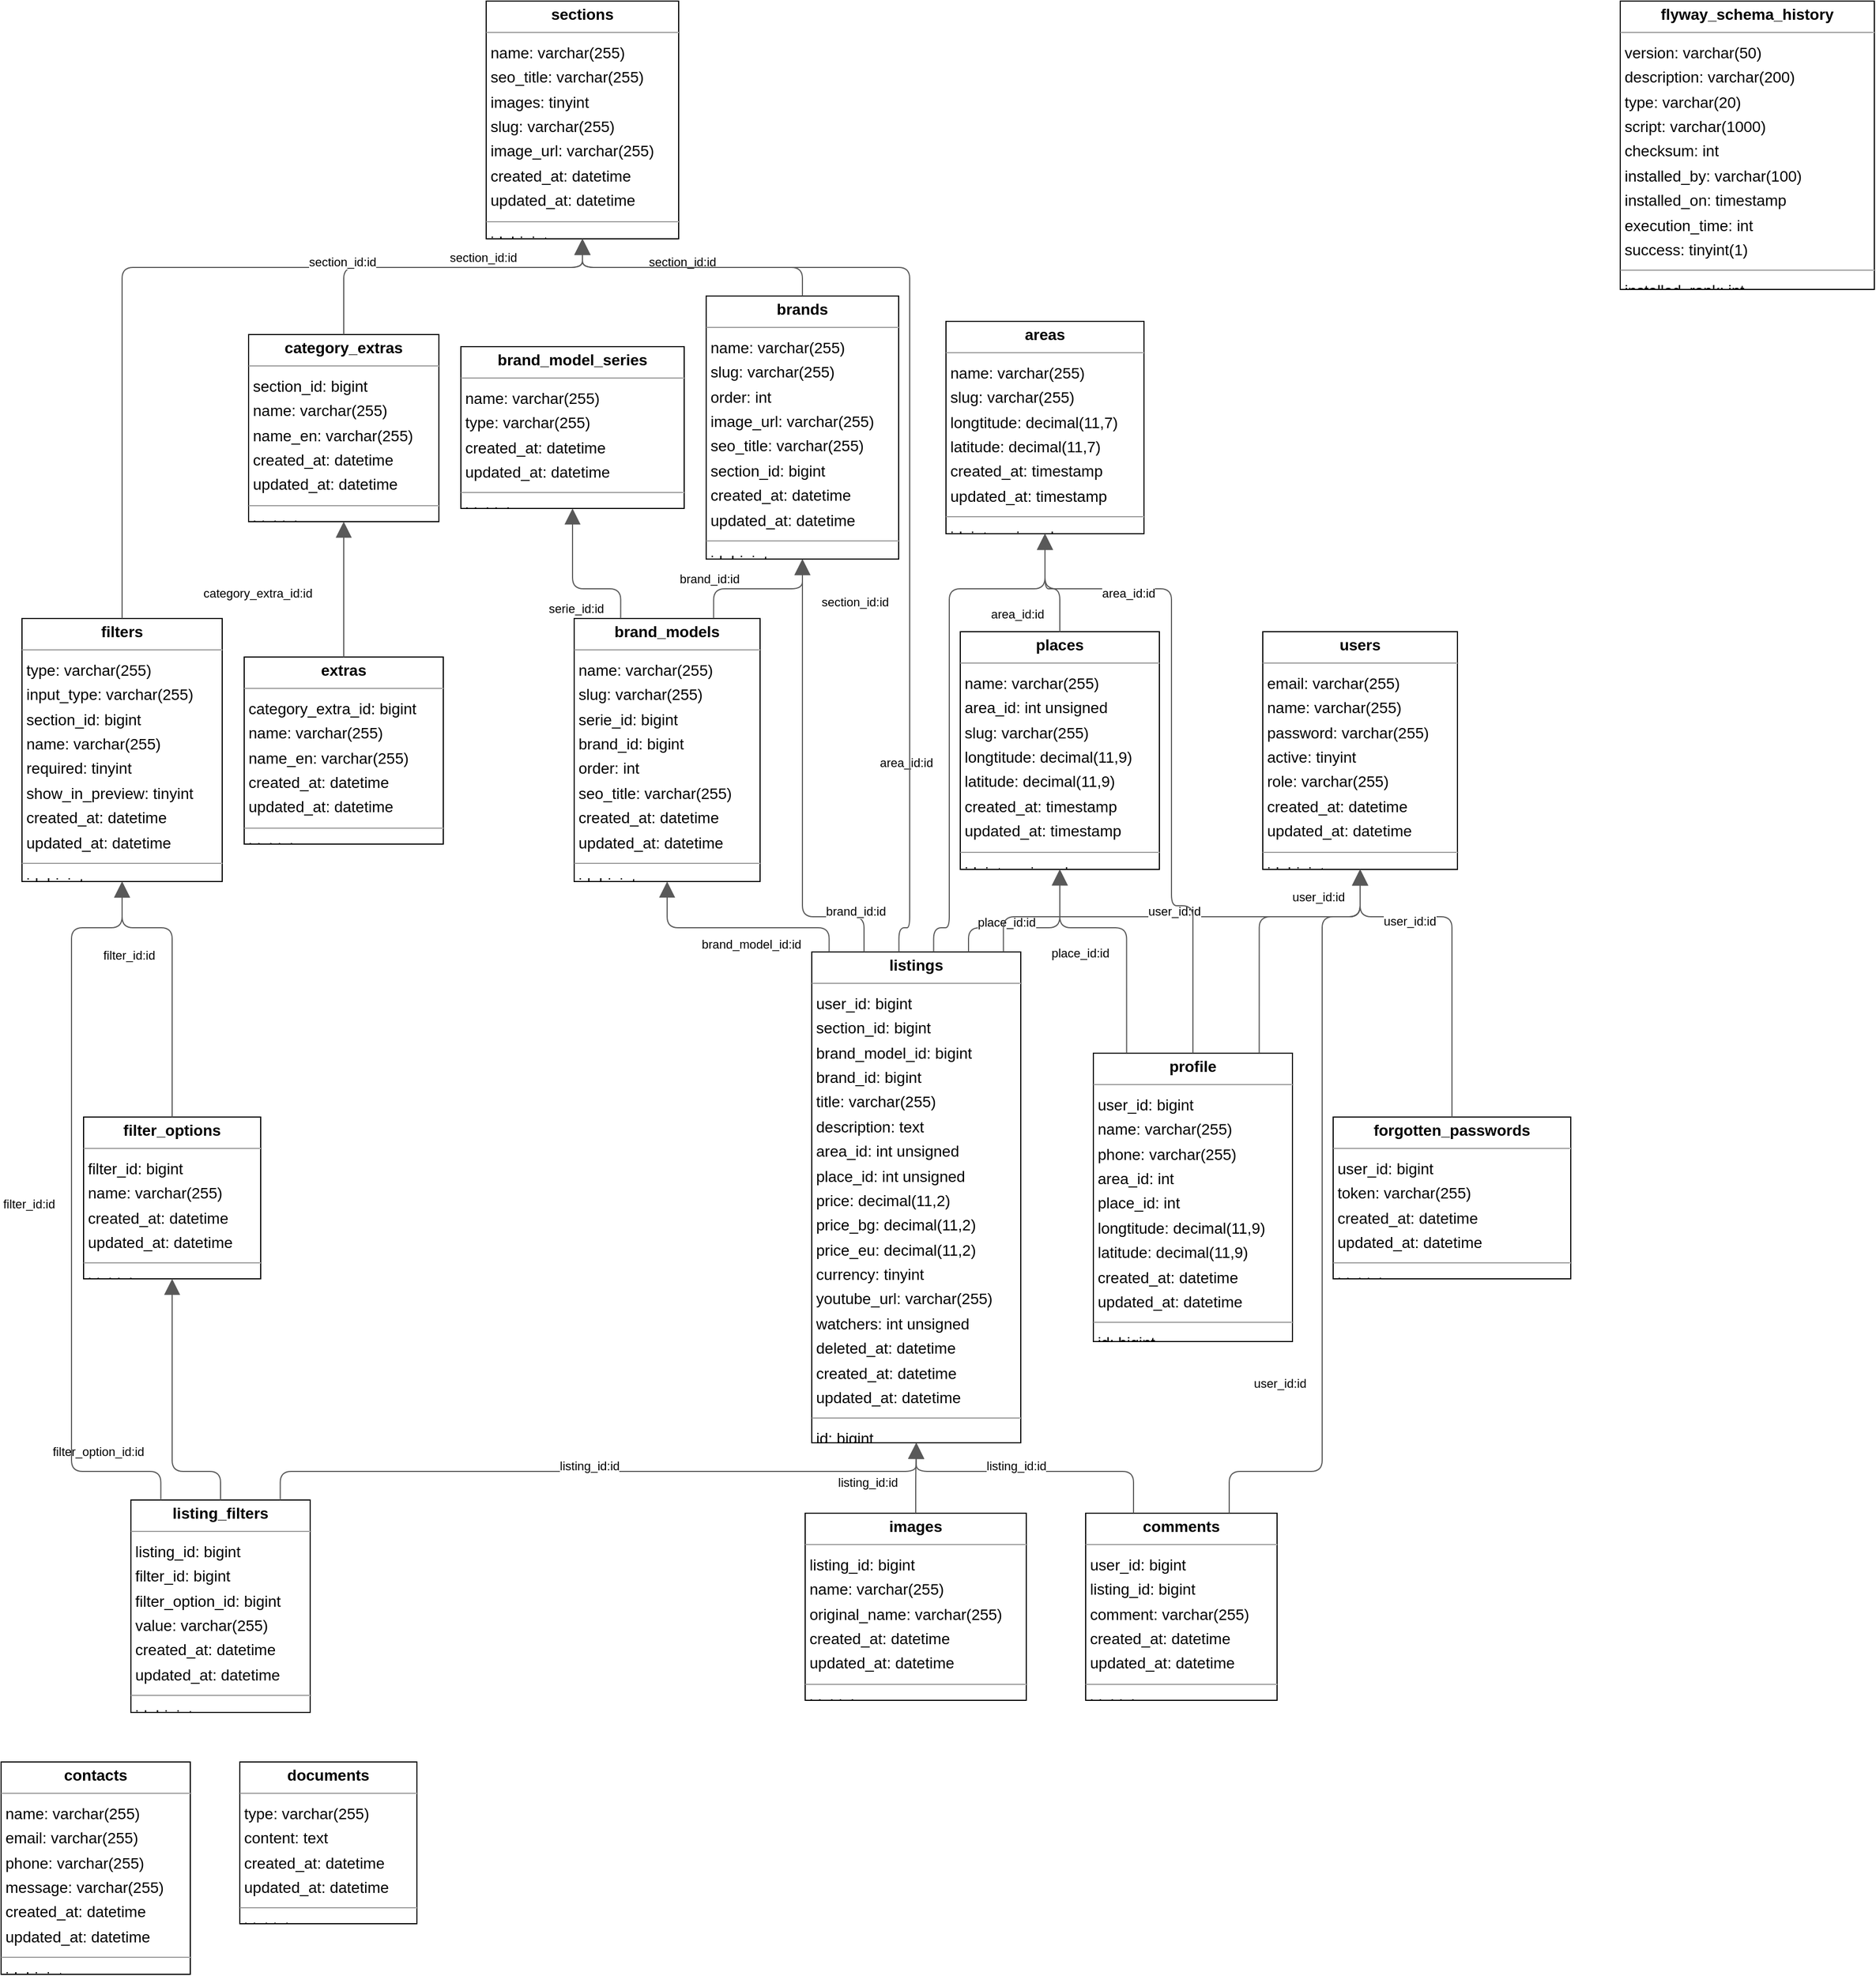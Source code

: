 <mxGraphModel dx="0" dy="0" grid="1" gridSize="10" guides="1" tooltips="1" connect="1" arrows="1" fold="1" page="0" pageScale="1" background="none" math="0" shadow="0">
  <root>
    <mxCell id="0" />
    <mxCell id="1" parent="0" />
    <mxCell id="node10" parent="1" vertex="1" value="&lt;p style=&quot;margin:0px;margin-top:4px;text-align:center;&quot;&gt;&lt;b&gt;areas&lt;/b&gt;&lt;/p&gt;&lt;hr size=&quot;1&quot;/&gt;&lt;p style=&quot;margin:0 0 0 4px;line-height:1.6;&quot;&gt; name: varchar(255)&lt;br/&gt; slug: varchar(255)&lt;br/&gt; longtitude: decimal(11,7)&lt;br/&gt; latitude: decimal(11,7)&lt;br/&gt; created_at: timestamp&lt;br/&gt; updated_at: timestamp&lt;/p&gt;&lt;hr size=&quot;1&quot;/&gt;&lt;p style=&quot;margin:0 0 0 4px;line-height:1.6;&quot;&gt; id: int unsigned&lt;/p&gt;" style="verticalAlign=top;align=left;overflow=fill;fontSize=14;fontFamily=Helvetica;html=1;rounded=0;shadow=0;comic=0;labelBackgroundColor=none;strokeWidth=1;">
      <mxGeometry x="743" y="68" width="180" height="193" as="geometry" />
    </mxCell>
    <mxCell id="node19" parent="1" vertex="1" value="&lt;p style=&quot;margin:0px;margin-top:4px;text-align:center;&quot;&gt;&lt;b&gt;brand_model_series&lt;/b&gt;&lt;/p&gt;&lt;hr size=&quot;1&quot;/&gt;&lt;p style=&quot;margin:0 0 0 4px;line-height:1.6;&quot;&gt; name: varchar(255)&lt;br/&gt; type: varchar(255)&lt;br/&gt; created_at: datetime&lt;br/&gt; updated_at: datetime&lt;/p&gt;&lt;hr size=&quot;1&quot;/&gt;&lt;p style=&quot;margin:0 0 0 4px;line-height:1.6;&quot;&gt; id: bigint&lt;/p&gt;" style="verticalAlign=top;align=left;overflow=fill;fontSize=14;fontFamily=Helvetica;html=1;rounded=0;shadow=0;comic=0;labelBackgroundColor=none;strokeWidth=1;">
      <mxGeometry x="302" y="91" width="203" height="147" as="geometry" />
    </mxCell>
    <mxCell id="node9" parent="1" vertex="1" value="&lt;p style=&quot;margin:0px;margin-top:4px;text-align:center;&quot;&gt;&lt;b&gt;brand_models&lt;/b&gt;&lt;/p&gt;&lt;hr size=&quot;1&quot;/&gt;&lt;p style=&quot;margin:0 0 0 4px;line-height:1.6;&quot;&gt; name: varchar(255)&lt;br/&gt; slug: varchar(255)&lt;br/&gt; serie_id: bigint&lt;br/&gt; brand_id: bigint&lt;br/&gt; order: int&lt;br/&gt; seo_title: varchar(255)&lt;br/&gt; created_at: datetime&lt;br/&gt; updated_at: datetime&lt;/p&gt;&lt;hr size=&quot;1&quot;/&gt;&lt;p style=&quot;margin:0 0 0 4px;line-height:1.6;&quot;&gt; id: bigint&lt;/p&gt;" style="verticalAlign=top;align=left;overflow=fill;fontSize=14;fontFamily=Helvetica;html=1;rounded=0;shadow=0;comic=0;labelBackgroundColor=none;strokeWidth=1;">
      <mxGeometry x="405" y="338" width="169" height="239" as="geometry" />
    </mxCell>
    <mxCell id="node5" parent="1" vertex="1" value="&lt;p style=&quot;margin:0px;margin-top:4px;text-align:center;&quot;&gt;&lt;b&gt;brands&lt;/b&gt;&lt;/p&gt;&lt;hr size=&quot;1&quot;/&gt;&lt;p style=&quot;margin:0 0 0 4px;line-height:1.6;&quot;&gt; name: varchar(255)&lt;br/&gt; slug: varchar(255)&lt;br/&gt; order: int&lt;br/&gt; image_url: varchar(255)&lt;br/&gt; seo_title: varchar(255)&lt;br/&gt; section_id: bigint&lt;br/&gt; created_at: datetime&lt;br/&gt; updated_at: datetime&lt;/p&gt;&lt;hr size=&quot;1&quot;/&gt;&lt;p style=&quot;margin:0 0 0 4px;line-height:1.6;&quot;&gt; id: bigint&lt;/p&gt;" style="verticalAlign=top;align=left;overflow=fill;fontSize=14;fontFamily=Helvetica;html=1;rounded=0;shadow=0;comic=0;labelBackgroundColor=none;strokeWidth=1;">
      <mxGeometry x="525" y="45" width="175" height="239" as="geometry" />
    </mxCell>
    <mxCell id="node4" parent="1" vertex="1" value="&lt;p style=&quot;margin:0px;margin-top:4px;text-align:center;&quot;&gt;&lt;b&gt;category_extras&lt;/b&gt;&lt;/p&gt;&lt;hr size=&quot;1&quot;/&gt;&lt;p style=&quot;margin:0 0 0 4px;line-height:1.6;&quot;&gt; section_id: bigint&lt;br/&gt; name: varchar(255)&lt;br/&gt; name_en: varchar(255)&lt;br/&gt; created_at: datetime&lt;br/&gt; updated_at: datetime&lt;/p&gt;&lt;hr size=&quot;1&quot;/&gt;&lt;p style=&quot;margin:0 0 0 4px;line-height:1.6;&quot;&gt; id: bigint&lt;/p&gt;" style="verticalAlign=top;align=left;overflow=fill;fontSize=14;fontFamily=Helvetica;html=1;rounded=0;shadow=0;comic=0;labelBackgroundColor=none;strokeWidth=1;">
      <mxGeometry x="109" y="80" width="173" height="170" as="geometry" />
    </mxCell>
    <mxCell id="node11" parent="1" vertex="1" value="&lt;p style=&quot;margin:0px;margin-top:4px;text-align:center;&quot;&gt;&lt;b&gt;comments&lt;/b&gt;&lt;/p&gt;&lt;hr size=&quot;1&quot;/&gt;&lt;p style=&quot;margin:0 0 0 4px;line-height:1.6;&quot;&gt; user_id: bigint&lt;br/&gt; listing_id: bigint&lt;br/&gt; comment: varchar(255)&lt;br/&gt; created_at: datetime&lt;br/&gt; updated_at: datetime&lt;/p&gt;&lt;hr size=&quot;1&quot;/&gt;&lt;p style=&quot;margin:0 0 0 4px;line-height:1.6;&quot;&gt; id: bigint&lt;/p&gt;" style="verticalAlign=top;align=left;overflow=fill;fontSize=14;fontFamily=Helvetica;html=1;rounded=0;shadow=0;comic=0;labelBackgroundColor=none;strokeWidth=1;">
      <mxGeometry x="870" y="1151" width="174" height="170" as="geometry" />
    </mxCell>
    <mxCell id="node0" parent="1" vertex="1" value="&lt;p style=&quot;margin:0px;margin-top:4px;text-align:center;&quot;&gt;&lt;b&gt;contacts&lt;/b&gt;&lt;/p&gt;&lt;hr size=&quot;1&quot;/&gt;&lt;p style=&quot;margin:0 0 0 4px;line-height:1.6;&quot;&gt; name: varchar(255)&lt;br/&gt; email: varchar(255)&lt;br/&gt; phone: varchar(255)&lt;br/&gt; message: varchar(255)&lt;br/&gt; created_at: datetime&lt;br/&gt; updated_at: datetime&lt;/p&gt;&lt;hr size=&quot;1&quot;/&gt;&lt;p style=&quot;margin:0 0 0 4px;line-height:1.6;&quot;&gt; id: bigint&lt;/p&gt;" style="verticalAlign=top;align=left;overflow=fill;fontSize=14;fontFamily=Helvetica;html=1;rounded=0;shadow=0;comic=0;labelBackgroundColor=none;strokeWidth=1;">
      <mxGeometry x="-116" y="1377" width="172" height="193" as="geometry" />
    </mxCell>
    <mxCell id="node7" parent="1" vertex="1" value="&lt;p style=&quot;margin:0px;margin-top:4px;text-align:center;&quot;&gt;&lt;b&gt;documents&lt;/b&gt;&lt;/p&gt;&lt;hr size=&quot;1&quot;/&gt;&lt;p style=&quot;margin:0 0 0 4px;line-height:1.6;&quot;&gt; type: varchar(255)&lt;br/&gt; content: text&lt;br/&gt; created_at: datetime&lt;br/&gt; updated_at: datetime&lt;/p&gt;&lt;hr size=&quot;1&quot;/&gt;&lt;p style=&quot;margin:0 0 0 4px;line-height:1.6;&quot;&gt; id: bigint&lt;/p&gt;" style="verticalAlign=top;align=left;overflow=fill;fontSize=14;fontFamily=Helvetica;html=1;rounded=0;shadow=0;comic=0;labelBackgroundColor=none;strokeWidth=1;">
      <mxGeometry x="101" y="1377" width="161" height="147" as="geometry" />
    </mxCell>
    <mxCell id="node14" parent="1" vertex="1" value="&lt;p style=&quot;margin:0px;margin-top:4px;text-align:center;&quot;&gt;&lt;b&gt;extras&lt;/b&gt;&lt;/p&gt;&lt;hr size=&quot;1&quot;/&gt;&lt;p style=&quot;margin:0 0 0 4px;line-height:1.6;&quot;&gt; category_extra_id: bigint&lt;br/&gt; name: varchar(255)&lt;br/&gt; name_en: varchar(255)&lt;br/&gt; created_at: datetime&lt;br/&gt; updated_at: datetime&lt;/p&gt;&lt;hr size=&quot;1&quot;/&gt;&lt;p style=&quot;margin:0 0 0 4px;line-height:1.6;&quot;&gt; id: bigint&lt;/p&gt;" style="verticalAlign=top;align=left;overflow=fill;fontSize=14;fontFamily=Helvetica;html=1;rounded=0;shadow=0;comic=0;labelBackgroundColor=none;strokeWidth=1;">
      <mxGeometry x="105" y="373" width="181" height="170" as="geometry" />
    </mxCell>
    <mxCell id="node18" parent="1" vertex="1" value="&lt;p style=&quot;margin:0px;margin-top:4px;text-align:center;&quot;&gt;&lt;b&gt;filter_options&lt;/b&gt;&lt;/p&gt;&lt;hr size=&quot;1&quot;/&gt;&lt;p style=&quot;margin:0 0 0 4px;line-height:1.6;&quot;&gt; filter_id: bigint&lt;br/&gt; name: varchar(255)&lt;br/&gt; created_at: datetime&lt;br/&gt; updated_at: datetime&lt;/p&gt;&lt;hr size=&quot;1&quot;/&gt;&lt;p style=&quot;margin:0 0 0 4px;line-height:1.6;&quot;&gt; id: bigint&lt;/p&gt;" style="verticalAlign=top;align=left;overflow=fill;fontSize=14;fontFamily=Helvetica;html=1;rounded=0;shadow=0;comic=0;labelBackgroundColor=none;strokeWidth=1;">
      <mxGeometry x="-41" y="791" width="161" height="147" as="geometry" />
    </mxCell>
    <mxCell id="node15" parent="1" vertex="1" value="&lt;p style=&quot;margin:0px;margin-top:4px;text-align:center;&quot;&gt;&lt;b&gt;filters&lt;/b&gt;&lt;/p&gt;&lt;hr size=&quot;1&quot;/&gt;&lt;p style=&quot;margin:0 0 0 4px;line-height:1.6;&quot;&gt; type: varchar(255)&lt;br/&gt; input_type: varchar(255)&lt;br/&gt; section_id: bigint&lt;br/&gt; name: varchar(255)&lt;br/&gt; required: tinyint&lt;br/&gt; show_in_preview: tinyint&lt;br/&gt; created_at: datetime&lt;br/&gt; updated_at: datetime&lt;/p&gt;&lt;hr size=&quot;1&quot;/&gt;&lt;p style=&quot;margin:0 0 0 4px;line-height:1.6;&quot;&gt; id: bigint&lt;/p&gt;" style="verticalAlign=top;align=left;overflow=fill;fontSize=14;fontFamily=Helvetica;html=1;rounded=0;shadow=0;comic=0;labelBackgroundColor=none;strokeWidth=1;">
      <mxGeometry x="-97" y="338" width="182" height="239" as="geometry" />
    </mxCell>
    <mxCell id="node6" parent="1" vertex="1" value="&lt;p style=&quot;margin:0px;margin-top:4px;text-align:center;&quot;&gt;&lt;b&gt;flyway_schema_history&lt;/b&gt;&lt;/p&gt;&lt;hr size=&quot;1&quot;/&gt;&lt;p style=&quot;margin:0 0 0 4px;line-height:1.6;&quot;&gt; version: varchar(50)&lt;br/&gt; description: varchar(200)&lt;br/&gt; type: varchar(20)&lt;br/&gt; script: varchar(1000)&lt;br/&gt; checksum: int&lt;br/&gt; installed_by: varchar(100)&lt;br/&gt; installed_on: timestamp&lt;br/&gt; execution_time: int&lt;br/&gt; success: tinyint(1)&lt;/p&gt;&lt;hr size=&quot;1&quot;/&gt;&lt;p style=&quot;margin:0 0 0 4px;line-height:1.6;&quot;&gt; installed_rank: int&lt;/p&gt;" style="verticalAlign=top;align=left;overflow=fill;fontSize=14;fontFamily=Helvetica;html=1;rounded=0;shadow=0;comic=0;labelBackgroundColor=none;strokeWidth=1;">
      <mxGeometry x="1356" y="-223" width="231" height="262" as="geometry" />
    </mxCell>
    <mxCell id="node17" parent="1" vertex="1" value="&lt;p style=&quot;margin:0px;margin-top:4px;text-align:center;&quot;&gt;&lt;b&gt;forgotten_passwords&lt;/b&gt;&lt;/p&gt;&lt;hr size=&quot;1&quot;/&gt;&lt;p style=&quot;margin:0 0 0 4px;line-height:1.6;&quot;&gt; user_id: bigint&lt;br/&gt; token: varchar(255)&lt;br/&gt; created_at: datetime&lt;br/&gt; updated_at: datetime&lt;/p&gt;&lt;hr size=&quot;1&quot;/&gt;&lt;p style=&quot;margin:0 0 0 4px;line-height:1.6;&quot;&gt; id: bigint&lt;/p&gt;" style="verticalAlign=top;align=left;overflow=fill;fontSize=14;fontFamily=Helvetica;html=1;rounded=0;shadow=0;comic=0;labelBackgroundColor=none;strokeWidth=1;">
      <mxGeometry x="1095" y="791" width="216" height="147" as="geometry" />
    </mxCell>
    <mxCell id="node3" parent="1" vertex="1" value="&lt;p style=&quot;margin:0px;margin-top:4px;text-align:center;&quot;&gt;&lt;b&gt;images&lt;/b&gt;&lt;/p&gt;&lt;hr size=&quot;1&quot;/&gt;&lt;p style=&quot;margin:0 0 0 4px;line-height:1.6;&quot;&gt; listing_id: bigint&lt;br/&gt; name: varchar(255)&lt;br/&gt; original_name: varchar(255)&lt;br/&gt; created_at: datetime&lt;br/&gt; updated_at: datetime&lt;/p&gt;&lt;hr size=&quot;1&quot;/&gt;&lt;p style=&quot;margin:0 0 0 4px;line-height:1.6;&quot;&gt; id: bigint&lt;/p&gt;" style="verticalAlign=top;align=left;overflow=fill;fontSize=14;fontFamily=Helvetica;html=1;rounded=0;shadow=0;comic=0;labelBackgroundColor=none;strokeWidth=1;">
      <mxGeometry x="615" y="1151" width="201" height="170" as="geometry" />
    </mxCell>
    <mxCell id="node12" parent="1" vertex="1" value="&lt;p style=&quot;margin:0px;margin-top:4px;text-align:center;&quot;&gt;&lt;b&gt;listing_filters&lt;/b&gt;&lt;/p&gt;&lt;hr size=&quot;1&quot;/&gt;&lt;p style=&quot;margin:0 0 0 4px;line-height:1.6;&quot;&gt; listing_id: bigint&lt;br/&gt; filter_id: bigint&lt;br/&gt; filter_option_id: bigint&lt;br/&gt; value: varchar(255)&lt;br/&gt; created_at: datetime&lt;br/&gt; updated_at: datetime&lt;/p&gt;&lt;hr size=&quot;1&quot;/&gt;&lt;p style=&quot;margin:0 0 0 4px;line-height:1.6;&quot;&gt; id: bigint&lt;/p&gt;" style="verticalAlign=top;align=left;overflow=fill;fontSize=14;fontFamily=Helvetica;html=1;rounded=0;shadow=0;comic=0;labelBackgroundColor=none;strokeWidth=1;">
      <mxGeometry x="2" y="1139" width="163" height="193" as="geometry" />
    </mxCell>
    <mxCell id="node16" parent="1" vertex="1" value="&lt;p style=&quot;margin:0px;margin-top:4px;text-align:center;&quot;&gt;&lt;b&gt;listings&lt;/b&gt;&lt;/p&gt;&lt;hr size=&quot;1&quot;/&gt;&lt;p style=&quot;margin:0 0 0 4px;line-height:1.6;&quot;&gt; user_id: bigint&lt;br/&gt; section_id: bigint&lt;br/&gt; brand_model_id: bigint&lt;br/&gt; brand_id: bigint&lt;br/&gt; title: varchar(255)&lt;br/&gt; description: text&lt;br/&gt; area_id: int unsigned&lt;br/&gt; place_id: int unsigned&lt;br/&gt; price: decimal(11,2)&lt;br/&gt; price_bg: decimal(11,2)&lt;br/&gt; price_eu: decimal(11,2)&lt;br/&gt; currency: tinyint&lt;br/&gt; youtube_url: varchar(255)&lt;br/&gt; watchers: int unsigned&lt;br/&gt; deleted_at: datetime&lt;br/&gt; created_at: datetime&lt;br/&gt; updated_at: datetime&lt;/p&gt;&lt;hr size=&quot;1&quot;/&gt;&lt;p style=&quot;margin:0 0 0 4px;line-height:1.6;&quot;&gt; id: bigint&lt;/p&gt;" style="verticalAlign=top;align=left;overflow=fill;fontSize=14;fontFamily=Helvetica;html=1;rounded=0;shadow=0;comic=0;labelBackgroundColor=none;strokeWidth=1;">
      <mxGeometry x="621" y="641" width="190" height="446" as="geometry" />
    </mxCell>
    <mxCell id="node2" parent="1" vertex="1" value="&lt;p style=&quot;margin:0px;margin-top:4px;text-align:center;&quot;&gt;&lt;b&gt;places&lt;/b&gt;&lt;/p&gt;&lt;hr size=&quot;1&quot;/&gt;&lt;p style=&quot;margin:0 0 0 4px;line-height:1.6;&quot;&gt; name: varchar(255)&lt;br/&gt; area_id: int unsigned&lt;br/&gt; slug: varchar(255)&lt;br/&gt; longtitude: decimal(11,9)&lt;br/&gt; latitude: decimal(11,9)&lt;br/&gt; created_at: timestamp&lt;br/&gt; updated_at: timestamp&lt;/p&gt;&lt;hr size=&quot;1&quot;/&gt;&lt;p style=&quot;margin:0 0 0 4px;line-height:1.6;&quot;&gt; id: int unsigned&lt;/p&gt;" style="verticalAlign=top;align=left;overflow=fill;fontSize=14;fontFamily=Helvetica;html=1;rounded=0;shadow=0;comic=0;labelBackgroundColor=none;strokeWidth=1;">
      <mxGeometry x="756" y="350" width="181" height="216" as="geometry" />
    </mxCell>
    <mxCell id="node8" parent="1" vertex="1" value="&lt;p style=&quot;margin:0px;margin-top:4px;text-align:center;&quot;&gt;&lt;b&gt;profile&lt;/b&gt;&lt;/p&gt;&lt;hr size=&quot;1&quot;/&gt;&lt;p style=&quot;margin:0 0 0 4px;line-height:1.6;&quot;&gt; user_id: bigint&lt;br/&gt; name: varchar(255)&lt;br/&gt; phone: varchar(255)&lt;br/&gt; area_id: int&lt;br/&gt; place_id: int&lt;br/&gt; longtitude: decimal(11,9)&lt;br/&gt; latitude: decimal(11,9)&lt;br/&gt; created_at: datetime&lt;br/&gt; updated_at: datetime&lt;/p&gt;&lt;hr size=&quot;1&quot;/&gt;&lt;p style=&quot;margin:0 0 0 4px;line-height:1.6;&quot;&gt; id: bigint&lt;/p&gt;" style="verticalAlign=top;align=left;overflow=fill;fontSize=14;fontFamily=Helvetica;html=1;rounded=0;shadow=0;comic=0;labelBackgroundColor=none;strokeWidth=1;">
      <mxGeometry x="877" y="733" width="181" height="262" as="geometry" />
    </mxCell>
    <mxCell id="node1" parent="1" vertex="1" value="&lt;p style=&quot;margin:0px;margin-top:4px;text-align:center;&quot;&gt;&lt;b&gt;sections&lt;/b&gt;&lt;/p&gt;&lt;hr size=&quot;1&quot;/&gt;&lt;p style=&quot;margin:0 0 0 4px;line-height:1.6;&quot;&gt; name: varchar(255)&lt;br/&gt; seo_title: varchar(255)&lt;br/&gt; images: tinyint&lt;br/&gt; slug: varchar(255)&lt;br/&gt; image_url: varchar(255)&lt;br/&gt; created_at: datetime&lt;br/&gt; updated_at: datetime&lt;/p&gt;&lt;hr size=&quot;1&quot;/&gt;&lt;p style=&quot;margin:0 0 0 4px;line-height:1.6;&quot;&gt; id: bigint&lt;/p&gt;" style="verticalAlign=top;align=left;overflow=fill;fontSize=14;fontFamily=Helvetica;html=1;rounded=0;shadow=0;comic=0;labelBackgroundColor=none;strokeWidth=1;">
      <mxGeometry x="325" y="-223" width="175" height="216" as="geometry" />
    </mxCell>
    <mxCell id="node13" parent="1" vertex="1" value="&lt;p style=&quot;margin:0px;margin-top:4px;text-align:center;&quot;&gt;&lt;b&gt;users&lt;/b&gt;&lt;/p&gt;&lt;hr size=&quot;1&quot;/&gt;&lt;p style=&quot;margin:0 0 0 4px;line-height:1.6;&quot;&gt; email: varchar(255)&lt;br/&gt; name: varchar(255)&lt;br/&gt; password: varchar(255)&lt;br/&gt; active: tinyint&lt;br/&gt; role: varchar(255)&lt;br/&gt; created_at: datetime&lt;br/&gt; updated_at: datetime&lt;/p&gt;&lt;hr size=&quot;1&quot;/&gt;&lt;p style=&quot;margin:0 0 0 4px;line-height:1.6;&quot;&gt; id: bigint&lt;/p&gt;" style="verticalAlign=top;align=left;overflow=fill;fontSize=14;fontFamily=Helvetica;html=1;rounded=0;shadow=0;comic=0;labelBackgroundColor=none;strokeWidth=1;">
      <mxGeometry x="1031" y="350" width="177" height="216" as="geometry" />
    </mxCell>
    <mxCell id="edge20" edge="1" value="" parent="1" source="node9" target="node19" style="html=1;rounded=1;edgeStyle=orthogonalEdgeStyle;dashed=0;startArrow=none;endArrow=block;endSize=12;strokeColor=#595959;exitX=0.250;exitY=0.000;exitDx=0;exitDy=0;entryX=0.500;entryY=1.000;entryDx=0;entryDy=0;">
      <mxGeometry width="50" height="50" relative="1" as="geometry">
        <Array as="points">
          <mxPoint x="447" y="311" />
          <mxPoint x="403" y="311" />
        </Array>
      </mxGeometry>
    </mxCell>
    <mxCell id="label122" parent="edge20" vertex="1" connectable="0" value="serie_id:id" style="edgeLabel;resizable=0;html=1;align=left;verticalAlign=top;strokeColor=default;">
      <mxGeometry x="380" y="316" as="geometry" />
    </mxCell>
    <mxCell id="edge13" edge="1" value="" parent="1" source="node9" target="node5" style="html=1;rounded=1;edgeStyle=orthogonalEdgeStyle;dashed=0;startArrow=none;endArrow=block;endSize=12;strokeColor=#595959;exitX=0.750;exitY=0.000;exitDx=0;exitDy=0;entryX=0.500;entryY=1.000;entryDx=0;entryDy=0;">
      <mxGeometry width="50" height="50" relative="1" as="geometry">
        <Array as="points">
          <mxPoint x="532" y="311" />
          <mxPoint x="612" y="311" />
        </Array>
      </mxGeometry>
    </mxCell>
    <mxCell id="label80" parent="edge13" vertex="1" connectable="0" value="brand_id:id" style="edgeLabel;resizable=0;html=1;align=left;verticalAlign=top;strokeColor=default;">
      <mxGeometry x="499" y="289" as="geometry" />
    </mxCell>
    <mxCell id="edge10" edge="1" value="" parent="1" source="node5" target="node1" style="html=1;rounded=1;edgeStyle=orthogonalEdgeStyle;dashed=0;startArrow=none;endArrow=block;endSize=12;strokeColor=#595959;exitX=0.500;exitY=0.000;exitDx=0;exitDy=0;entryX=0.500;entryY=1.000;entryDx=0;entryDy=0;">
      <mxGeometry width="50" height="50" relative="1" as="geometry">
        <Array as="points">
          <mxPoint x="612" y="19" />
          <mxPoint x="412" y="19" />
        </Array>
      </mxGeometry>
    </mxCell>
    <mxCell id="label62" parent="edge10" vertex="1" connectable="0" value="section_id:id" style="edgeLabel;resizable=0;html=1;align=left;verticalAlign=top;strokeColor=default;">
      <mxGeometry x="471" y="1" as="geometry" />
    </mxCell>
    <mxCell id="edge5" edge="1" value="" parent="1" source="node4" target="node1" style="html=1;rounded=1;edgeStyle=orthogonalEdgeStyle;dashed=0;startArrow=none;endArrow=block;endSize=12;strokeColor=#595959;exitX=0.500;exitY=0.000;exitDx=0;exitDy=0;entryX=0.500;entryY=1.000;entryDx=0;entryDy=0;">
      <mxGeometry width="50" height="50" relative="1" as="geometry">
        <Array as="points">
          <mxPoint x="195" y="19" />
          <mxPoint x="412" y="19" />
        </Array>
      </mxGeometry>
    </mxCell>
    <mxCell id="label32" parent="edge5" vertex="1" connectable="0" value="section_id:id" style="edgeLabel;resizable=0;html=1;align=left;verticalAlign=top;strokeColor=default;">
      <mxGeometry x="290" y="-3" as="geometry" />
    </mxCell>
    <mxCell id="edge21" edge="1" value="" parent="1" source="node11" target="node16" style="html=1;rounded=1;edgeStyle=orthogonalEdgeStyle;dashed=0;startArrow=none;endArrow=block;endSize=12;strokeColor=#595959;exitX=0.250;exitY=0.000;exitDx=0;exitDy=0;entryX=0.500;entryY=1.000;entryDx=0;entryDy=0;">
      <mxGeometry width="50" height="50" relative="1" as="geometry">
        <Array as="points">
          <mxPoint x="913" y="1113" />
          <mxPoint x="716" y="1113" />
        </Array>
      </mxGeometry>
    </mxCell>
    <mxCell id="label128" parent="edge21" vertex="1" connectable="0" value="listing_id:id" style="edgeLabel;resizable=0;html=1;align=left;verticalAlign=top;strokeColor=default;">
      <mxGeometry x="778" y="1095" as="geometry" />
    </mxCell>
    <mxCell id="edge17" edge="1" value="" parent="1" source="node11" target="node13" style="html=1;rounded=1;edgeStyle=orthogonalEdgeStyle;dashed=0;startArrow=none;endArrow=block;endSize=12;strokeColor=#595959;exitX=0.750;exitY=0.000;exitDx=0;exitDy=0;entryX=0.500;entryY=1.000;entryDx=0;entryDy=0;">
      <mxGeometry width="50" height="50" relative="1" as="geometry">
        <Array as="points">
          <mxPoint x="1000" y="1113" />
          <mxPoint x="1085" y="1113" />
          <mxPoint x="1085" y="609" />
          <mxPoint x="1120" y="609" />
        </Array>
      </mxGeometry>
    </mxCell>
    <mxCell id="label104" parent="edge17" vertex="1" connectable="0" value="user_id:id" style="edgeLabel;resizable=0;html=1;align=left;verticalAlign=top;strokeColor=default;">
      <mxGeometry x="1021" y="1020" as="geometry" />
    </mxCell>
    <mxCell id="edge1" edge="1" value="" parent="1" source="node14" target="node4" style="html=1;rounded=1;edgeStyle=orthogonalEdgeStyle;dashed=0;startArrow=none;endArrow=block;endSize=12;strokeColor=#595959;exitX=0.500;exitY=0.000;exitDx=0;exitDy=0;entryX=0.500;entryY=1.000;entryDx=0;entryDy=0;">
      <mxGeometry width="50" height="50" relative="1" as="geometry">
        <Array as="points" />
      </mxGeometry>
    </mxCell>
    <mxCell id="label8" parent="edge1" vertex="1" connectable="0" value="category_extra_id:id" style="edgeLabel;resizable=0;html=1;align=left;verticalAlign=top;strokeColor=default;">
      <mxGeometry x="66" y="302" as="geometry" />
    </mxCell>
    <mxCell id="edge2" edge="1" value="" parent="1" source="node18" target="node15" style="html=1;rounded=1;edgeStyle=orthogonalEdgeStyle;dashed=0;startArrow=none;endArrow=block;endSize=12;strokeColor=#595959;exitX=0.500;exitY=0.000;exitDx=0;exitDy=0;entryX=0.500;entryY=1.000;entryDx=0;entryDy=0;">
      <mxGeometry width="50" height="50" relative="1" as="geometry">
        <Array as="points">
          <mxPoint x="39" y="619" />
          <mxPoint x="-6" y="619" />
        </Array>
      </mxGeometry>
    </mxCell>
    <mxCell id="label14" parent="edge2" vertex="1" connectable="0" value="filter_id:id" style="edgeLabel;resizable=0;html=1;align=left;verticalAlign=top;strokeColor=default;">
      <mxGeometry x="-25" y="631" as="geometry" />
    </mxCell>
    <mxCell id="edge3" edge="1" value="" parent="1" source="node15" target="node1" style="html=1;rounded=1;edgeStyle=orthogonalEdgeStyle;dashed=0;startArrow=none;endArrow=block;endSize=12;strokeColor=#595959;exitX=0.500;exitY=0.000;exitDx=0;exitDy=0;entryX=0.500;entryY=1.000;entryDx=0;entryDy=0;">
      <mxGeometry width="50" height="50" relative="1" as="geometry">
        <Array as="points">
          <mxPoint x="-6" y="19" />
          <mxPoint x="412" y="19" />
        </Array>
      </mxGeometry>
    </mxCell>
    <mxCell id="label20" parent="edge3" vertex="1" connectable="0" value="section_id:id" style="edgeLabel;resizable=0;html=1;align=left;verticalAlign=top;strokeColor=default;">
      <mxGeometry x="162" y="1" as="geometry" />
    </mxCell>
    <mxCell id="edge8" edge="1" value="" parent="1" source="node17" target="node13" style="html=1;rounded=1;edgeStyle=orthogonalEdgeStyle;dashed=0;startArrow=none;endArrow=block;endSize=12;strokeColor=#595959;exitX=0.500;exitY=0.000;exitDx=0;exitDy=0;entryX=0.500;entryY=1.000;entryDx=0;entryDy=0;">
      <mxGeometry width="50" height="50" relative="1" as="geometry">
        <Array as="points">
          <mxPoint x="1203" y="609" />
          <mxPoint x="1120" y="609" />
        </Array>
      </mxGeometry>
    </mxCell>
    <mxCell id="label50" parent="edge8" vertex="1" connectable="0" value="user_id:id" style="edgeLabel;resizable=0;html=1;align=left;verticalAlign=top;strokeColor=default;">
      <mxGeometry x="1139" y="600" as="geometry" />
    </mxCell>
    <mxCell id="edge19" edge="1" value="" parent="1" source="node3" target="node16" style="html=1;rounded=1;edgeStyle=orthogonalEdgeStyle;dashed=0;startArrow=none;endArrow=block;endSize=12;strokeColor=#595959;exitX=0.500;exitY=0.000;exitDx=0;exitDy=0;entryX=0.500;entryY=1.000;entryDx=0;entryDy=0;">
      <mxGeometry width="50" height="50" relative="1" as="geometry">
        <Array as="points" />
      </mxGeometry>
    </mxCell>
    <mxCell id="label116" parent="edge19" vertex="1" connectable="0" value="listing_id:id" style="edgeLabel;resizable=0;html=1;align=left;verticalAlign=top;strokeColor=default;">
      <mxGeometry x="643" y="1110" as="geometry" />
    </mxCell>
    <mxCell id="edge12" edge="1" value="" parent="1" source="node12" target="node18" style="html=1;rounded=1;edgeStyle=orthogonalEdgeStyle;dashed=0;startArrow=none;endArrow=block;endSize=12;strokeColor=#595959;exitX=0.500;exitY=0.000;exitDx=0;exitDy=0;entryX=0.500;entryY=1.000;entryDx=0;entryDy=0;">
      <mxGeometry width="50" height="50" relative="1" as="geometry">
        <Array as="points">
          <mxPoint x="83" y="1113" />
          <mxPoint x="39" y="1113" />
        </Array>
      </mxGeometry>
    </mxCell>
    <mxCell id="label74" parent="edge12" vertex="1" connectable="0" value="filter_option_id:id" style="edgeLabel;resizable=0;html=1;align=left;verticalAlign=top;strokeColor=default;">
      <mxGeometry x="-71" y="1082" as="geometry" />
    </mxCell>
    <mxCell id="edge18" edge="1" value="" parent="1" source="node12" target="node15" style="html=1;rounded=1;edgeStyle=orthogonalEdgeStyle;dashed=0;startArrow=none;endArrow=block;endSize=12;strokeColor=#595959;exitX=0.167;exitY=0.000;exitDx=0;exitDy=0;entryX=0.500;entryY=1.000;entryDx=0;entryDy=0;">
      <mxGeometry width="50" height="50" relative="1" as="geometry">
        <Array as="points">
          <mxPoint x="29" y="1113" />
          <mxPoint x="-52" y="1113" />
          <mxPoint x="-52" y="619" />
          <mxPoint x="-6" y="619" />
        </Array>
      </mxGeometry>
    </mxCell>
    <mxCell id="label110" parent="edge18" vertex="1" connectable="0" value="filter_id:id" style="edgeLabel;resizable=0;html=1;align=left;verticalAlign=top;strokeColor=default;">
      <mxGeometry x="-116" y="857" as="geometry" />
    </mxCell>
    <mxCell id="edge11" edge="1" value="" parent="1" source="node12" target="node16" style="html=1;rounded=1;edgeStyle=orthogonalEdgeStyle;dashed=0;startArrow=none;endArrow=block;endSize=12;strokeColor=#595959;exitX=0.833;exitY=0.000;exitDx=0;exitDy=0;entryX=0.500;entryY=1.000;entryDx=0;entryDy=0;">
      <mxGeometry width="50" height="50" relative="1" as="geometry">
        <Array as="points">
          <mxPoint x="138" y="1113" />
          <mxPoint x="716" y="1113" />
        </Array>
      </mxGeometry>
    </mxCell>
    <mxCell id="label68" parent="edge11" vertex="1" connectable="0" value="listing_id:id" style="edgeLabel;resizable=0;html=1;align=left;verticalAlign=top;strokeColor=default;">
      <mxGeometry x="390" y="1095" as="geometry" />
    </mxCell>
    <mxCell id="edge4" edge="1" value="" parent="1" source="node16" target="node10" style="html=1;rounded=1;edgeStyle=orthogonalEdgeStyle;dashed=0;startArrow=none;endArrow=block;endSize=12;strokeColor=#595959;exitX=0.583;exitY=0.000;exitDx=0;exitDy=0;entryX=0.500;entryY=1.000;entryDx=0;entryDy=0;">
      <mxGeometry width="50" height="50" relative="1" as="geometry">
        <Array as="points">
          <mxPoint x="731" y="619" />
          <mxPoint x="746" y="619" />
          <mxPoint x="746" y="311" />
          <mxPoint x="833" y="311" />
        </Array>
      </mxGeometry>
    </mxCell>
    <mxCell id="label26" parent="edge4" vertex="1" connectable="0" value="area_id:id" style="edgeLabel;resizable=0;html=1;align=left;verticalAlign=top;strokeColor=default;">
      <mxGeometry x="681" y="456" as="geometry" />
    </mxCell>
    <mxCell id="edge0" edge="1" value="" parent="1" source="node16" target="node9" style="html=1;rounded=1;edgeStyle=orthogonalEdgeStyle;dashed=0;startArrow=none;endArrow=block;endSize=12;strokeColor=#595959;exitX=0.083;exitY=0.000;exitDx=0;exitDy=0;entryX=0.500;entryY=1.000;entryDx=0;entryDy=0;">
      <mxGeometry width="50" height="50" relative="1" as="geometry">
        <Array as="points">
          <mxPoint x="636" y="619" />
          <mxPoint x="490" y="619" />
        </Array>
      </mxGeometry>
    </mxCell>
    <mxCell id="label2" parent="edge0" vertex="1" connectable="0" value="brand_model_id:id" style="edgeLabel;resizable=0;html=1;align=left;verticalAlign=top;strokeColor=default;">
      <mxGeometry x="519" y="621" as="geometry" />
    </mxCell>
    <mxCell id="edge9" edge="1" value="" parent="1" source="node16" target="node5" style="html=1;rounded=1;edgeStyle=orthogonalEdgeStyle;dashed=0;startArrow=none;endArrow=block;endSize=12;strokeColor=#595959;exitX=0.250;exitY=0.000;exitDx=0;exitDy=0;entryX=0.500;entryY=1.000;entryDx=0;entryDy=0;">
      <mxGeometry width="50" height="50" relative="1" as="geometry">
        <Array as="points">
          <mxPoint x="668" y="609" />
          <mxPoint x="612" y="609" />
        </Array>
      </mxGeometry>
    </mxCell>
    <mxCell id="label56" parent="edge9" vertex="1" connectable="0" value="brand_id:id" style="edgeLabel;resizable=0;html=1;align=left;verticalAlign=top;strokeColor=default;">
      <mxGeometry x="632" y="591" as="geometry" />
    </mxCell>
    <mxCell id="edge23" edge="1" value="" parent="1" source="node16" target="node2" style="html=1;rounded=1;edgeStyle=orthogonalEdgeStyle;dashed=0;startArrow=none;endArrow=block;endSize=12;strokeColor=#595959;exitX=0.750;exitY=0.000;exitDx=0;exitDy=0;entryX=0.500;entryY=1.000;entryDx=0;entryDy=0;">
      <mxGeometry width="50" height="50" relative="1" as="geometry">
        <Array as="points">
          <mxPoint x="763" y="619" />
          <mxPoint x="847" y="619" />
        </Array>
      </mxGeometry>
    </mxCell>
    <mxCell id="label140" parent="edge23" vertex="1" connectable="0" value="place_id:id" style="edgeLabel;resizable=0;html=1;align=left;verticalAlign=top;strokeColor=default;">
      <mxGeometry x="770" y="601" as="geometry" />
    </mxCell>
    <mxCell id="edge22" edge="1" value="" parent="1" source="node16" target="node1" style="html=1;rounded=1;edgeStyle=orthogonalEdgeStyle;dashed=0;startArrow=none;endArrow=block;endSize=12;strokeColor=#595959;exitX=0.417;exitY=0.000;exitDx=0;exitDy=0;entryX=0.500;entryY=1.000;entryDx=0;entryDy=0;">
      <mxGeometry width="50" height="50" relative="1" as="geometry">
        <Array as="points">
          <mxPoint x="700" y="619" />
          <mxPoint x="710" y="619" />
          <mxPoint x="710" y="19" />
          <mxPoint x="412" y="19" />
        </Array>
      </mxGeometry>
    </mxCell>
    <mxCell id="label134" parent="edge22" vertex="1" connectable="0" value="section_id:id" style="edgeLabel;resizable=0;html=1;align=left;verticalAlign=top;strokeColor=default;">
      <mxGeometry x="628" y="310" as="geometry" />
    </mxCell>
    <mxCell id="edge7" edge="1" value="" parent="1" source="node16" target="node13" style="html=1;rounded=1;edgeStyle=orthogonalEdgeStyle;dashed=0;startArrow=none;endArrow=block;endSize=12;strokeColor=#595959;exitX=0.917;exitY=0.000;exitDx=0;exitDy=0;entryX=0.500;entryY=1.000;entryDx=0;entryDy=0;">
      <mxGeometry width="50" height="50" relative="1" as="geometry">
        <Array as="points">
          <mxPoint x="795" y="609" />
          <mxPoint x="1120" y="609" />
        </Array>
      </mxGeometry>
    </mxCell>
    <mxCell id="label44" parent="edge7" vertex="1" connectable="0" value="user_id:id" style="edgeLabel;resizable=0;html=1;align=left;verticalAlign=top;strokeColor=default;">
      <mxGeometry x="925" y="591" as="geometry" />
    </mxCell>
    <mxCell id="edge14" edge="1" value="" parent="1" source="node2" target="node10" style="html=1;rounded=1;edgeStyle=orthogonalEdgeStyle;dashed=0;startArrow=none;endArrow=block;endSize=12;strokeColor=#595959;exitX=0.500;exitY=0.000;exitDx=0;exitDy=0;entryX=0.500;entryY=1.000;entryDx=0;entryDy=0;">
      <mxGeometry width="50" height="50" relative="1" as="geometry">
        <Array as="points">
          <mxPoint x="847" y="311" />
          <mxPoint x="833" y="311" />
        </Array>
      </mxGeometry>
    </mxCell>
    <mxCell id="label86" parent="edge14" vertex="1" connectable="0" value="area_id:id" style="edgeLabel;resizable=0;html=1;align=left;verticalAlign=top;strokeColor=default;">
      <mxGeometry x="782" y="321" as="geometry" />
    </mxCell>
    <mxCell id="edge6" edge="1" value="" parent="1" source="node8" target="node10" style="html=1;rounded=1;edgeStyle=orthogonalEdgeStyle;dashed=0;startArrow=none;endArrow=block;endSize=12;strokeColor=#595959;exitX=0.500;exitY=0.000;exitDx=0;exitDy=0;entryX=0.500;entryY=1.000;entryDx=0;entryDy=0;">
      <mxGeometry width="50" height="50" relative="1" as="geometry">
        <Array as="points">
          <mxPoint x="968" y="599" />
          <mxPoint x="948" y="599" />
          <mxPoint x="948" y="311" />
          <mxPoint x="833" y="311" />
        </Array>
      </mxGeometry>
    </mxCell>
    <mxCell id="label38" parent="edge6" vertex="1" connectable="0" value="area_id:id" style="edgeLabel;resizable=0;html=1;align=left;verticalAlign=top;strokeColor=default;">
      <mxGeometry x="883" y="302" as="geometry" />
    </mxCell>
    <mxCell id="edge15" edge="1" value="" parent="1" source="node8" target="node2" style="html=1;rounded=1;edgeStyle=orthogonalEdgeStyle;dashed=0;startArrow=none;endArrow=block;endSize=12;strokeColor=#595959;exitX=0.167;exitY=0.000;exitDx=0;exitDy=0;entryX=0.500;entryY=1.000;entryDx=0;entryDy=0;">
      <mxGeometry width="50" height="50" relative="1" as="geometry">
        <Array as="points">
          <mxPoint x="907" y="619" />
          <mxPoint x="847" y="619" />
        </Array>
      </mxGeometry>
    </mxCell>
    <mxCell id="label92" parent="edge15" vertex="1" connectable="0" value="place_id:id" style="edgeLabel;resizable=0;html=1;align=left;verticalAlign=top;strokeColor=default;">
      <mxGeometry x="837" y="629" as="geometry" />
    </mxCell>
    <mxCell id="edge16" edge="1" value="" parent="1" source="node8" target="node13" style="html=1;rounded=1;edgeStyle=orthogonalEdgeStyle;dashed=0;startArrow=none;endArrow=block;endSize=12;strokeColor=#595959;exitX=0.833;exitY=0.000;exitDx=0;exitDy=0;entryX=0.500;entryY=1.000;entryDx=0;entryDy=0;">
      <mxGeometry width="50" height="50" relative="1" as="geometry">
        <Array as="points">
          <mxPoint x="1028" y="609" />
          <mxPoint x="1120" y="609" />
        </Array>
      </mxGeometry>
    </mxCell>
    <mxCell id="label98" parent="edge16" vertex="1" connectable="0" value="user_id:id" style="edgeLabel;resizable=0;html=1;align=left;verticalAlign=top;strokeColor=default;">
      <mxGeometry x="1056" y="578" as="geometry" />
    </mxCell>
  </root>
</mxGraphModel>